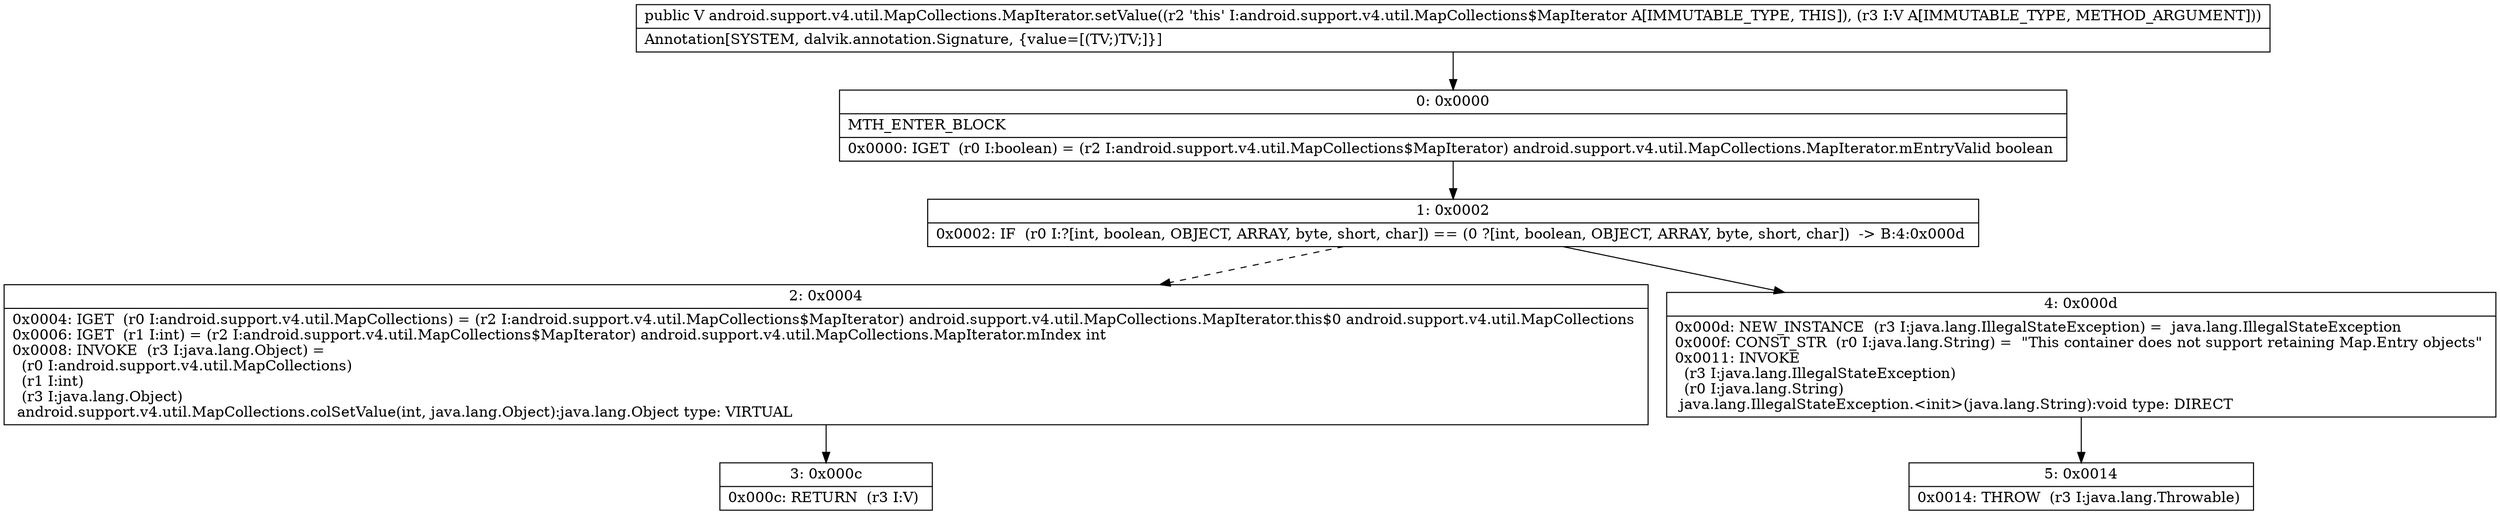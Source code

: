 digraph "CFG forandroid.support.v4.util.MapCollections.MapIterator.setValue(Ljava\/lang\/Object;)Ljava\/lang\/Object;" {
Node_0 [shape=record,label="{0\:\ 0x0000|MTH_ENTER_BLOCK\l|0x0000: IGET  (r0 I:boolean) = (r2 I:android.support.v4.util.MapCollections$MapIterator) android.support.v4.util.MapCollections.MapIterator.mEntryValid boolean \l}"];
Node_1 [shape=record,label="{1\:\ 0x0002|0x0002: IF  (r0 I:?[int, boolean, OBJECT, ARRAY, byte, short, char]) == (0 ?[int, boolean, OBJECT, ARRAY, byte, short, char])  \-\> B:4:0x000d \l}"];
Node_2 [shape=record,label="{2\:\ 0x0004|0x0004: IGET  (r0 I:android.support.v4.util.MapCollections) = (r2 I:android.support.v4.util.MapCollections$MapIterator) android.support.v4.util.MapCollections.MapIterator.this$0 android.support.v4.util.MapCollections \l0x0006: IGET  (r1 I:int) = (r2 I:android.support.v4.util.MapCollections$MapIterator) android.support.v4.util.MapCollections.MapIterator.mIndex int \l0x0008: INVOKE  (r3 I:java.lang.Object) = \l  (r0 I:android.support.v4.util.MapCollections)\l  (r1 I:int)\l  (r3 I:java.lang.Object)\l android.support.v4.util.MapCollections.colSetValue(int, java.lang.Object):java.lang.Object type: VIRTUAL \l}"];
Node_3 [shape=record,label="{3\:\ 0x000c|0x000c: RETURN  (r3 I:V) \l}"];
Node_4 [shape=record,label="{4\:\ 0x000d|0x000d: NEW_INSTANCE  (r3 I:java.lang.IllegalStateException) =  java.lang.IllegalStateException \l0x000f: CONST_STR  (r0 I:java.lang.String) =  \"This container does not support retaining Map.Entry objects\" \l0x0011: INVOKE  \l  (r3 I:java.lang.IllegalStateException)\l  (r0 I:java.lang.String)\l java.lang.IllegalStateException.\<init\>(java.lang.String):void type: DIRECT \l}"];
Node_5 [shape=record,label="{5\:\ 0x0014|0x0014: THROW  (r3 I:java.lang.Throwable) \l}"];
MethodNode[shape=record,label="{public V android.support.v4.util.MapCollections.MapIterator.setValue((r2 'this' I:android.support.v4.util.MapCollections$MapIterator A[IMMUTABLE_TYPE, THIS]), (r3 I:V A[IMMUTABLE_TYPE, METHOD_ARGUMENT]))  | Annotation[SYSTEM, dalvik.annotation.Signature, \{value=[(TV;)TV;]\}]\l}"];
MethodNode -> Node_0;
Node_0 -> Node_1;
Node_1 -> Node_2[style=dashed];
Node_1 -> Node_4;
Node_2 -> Node_3;
Node_4 -> Node_5;
}


